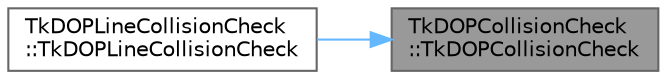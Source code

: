 digraph "TkDOPCollisionCheck::TkDOPCollisionCheck"
{
 // INTERACTIVE_SVG=YES
 // LATEX_PDF_SIZE
  bgcolor="transparent";
  edge [fontname=Helvetica,fontsize=10,labelfontname=Helvetica,labelfontsize=10];
  node [fontname=Helvetica,fontsize=10,shape=box,height=0.2,width=0.4];
  rankdir="RL";
  Node1 [id="Node000001",label="TkDOPCollisionCheck\l::TkDOPCollisionCheck",height=0.2,width=0.4,color="gray40", fillcolor="grey60", style="filled", fontcolor="black",tooltip="Hide the default ctor."];
  Node1 -> Node2 [id="edge1_Node000001_Node000002",dir="back",color="steelblue1",style="solid",tooltip=" "];
  Node2 [id="Node000002",label="TkDOPLineCollisionCheck\l::TkDOPLineCollisionCheck",height=0.2,width=0.4,color="grey40", fillcolor="white", style="filled",URL="$d2/d8e/structTkDOPLineCollisionCheck.html#a91a132ff85916868af06311025b596e2",tooltip="Sets up the FkDOPLineCollisionCheck structure for performing line checks against a kDOPTree."];
}
